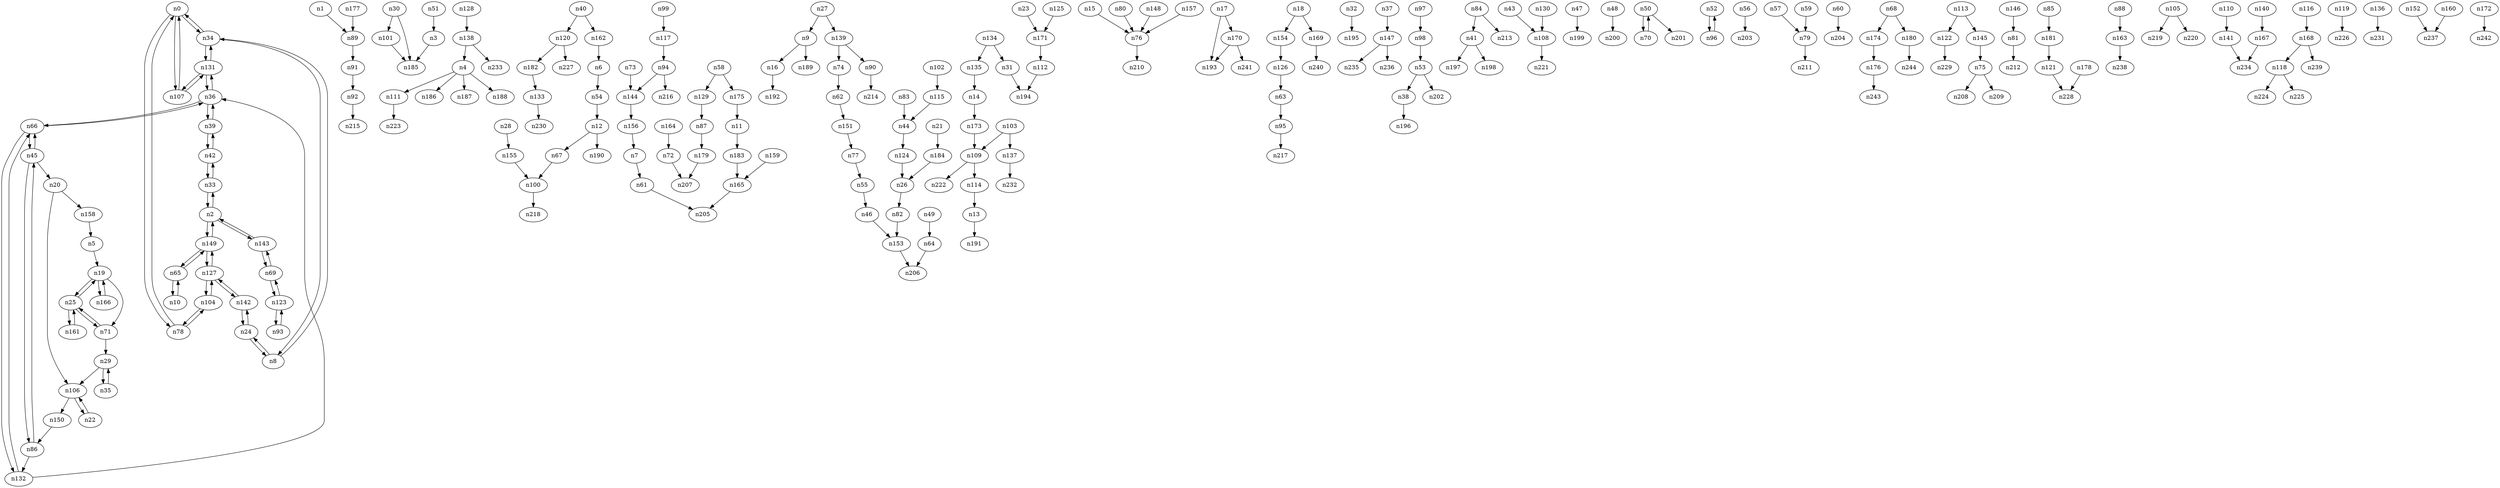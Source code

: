 digraph mapgraph {
n0[p="-73.9472582,-40.7632907"]
n1[p="-73.9321728,-40.866448"]
n2[p="-73.9433364,-40.7688922"]
n3[p="-73.9986967,-40.7587243"]
n4[p="-74.0079955,-40.7210482"]
n5[p="-73.9585072,-40.753391"]
n6[p="-73.9394398,-40.8489955"]
n7[p="-73.9394016,-40.8491037"]
n8[p="-73.9475962,-40.7642477"]
n9[p="-74.0026887,-40.7116064"]
n10[p="-73.9412967,-40.7702218"]
n11[p="-73.9426651,-40.8491068"]
n12[p="-73.9334055,-40.8469425"]
n13[p="-73.925418,-40.7990709"]
n14[p="-73.9196477,-40.7972244"]
n15[p="-74.0075527,-40.7238463"]
n16[p="-74.0018965,-40.710616"]
n17[p="-73.9970923,-40.7571205"]
n18[p="-73.9606523,-40.759608"]
n19[p="-73.957638,-40.754627"]
n20[p="-73.9542606,-40.7557805"]
n21[p="-74.0015698,-40.7096288"]
n22[p="-73.955414,-40.7561056"]
n23[p="-73.9211526,-40.7956415"]
n24[p="-73.94714,-40.764759"]
n25[p="-73.956962,-40.754992"]
n26[p="-74.0035104,-40.7109062"]
n27[p="-74.0021754,-40.7104199"]
n28[p="-73.9335085,-40.8468386"]
n29[p="-73.9562644,-40.7561709"]
n30[p="-73.9980915,-40.7590428"]
n31[p="-73.9215549,-40.7953775"]
n32[p="-73.9404015,-40.8321814"]
n33[p="-73.9452922,-40.7686673"]
n34[p="-73.9480613,-40.7637049"]
n35[p="-73.9558124,-40.7555212"]
n36[p="-73.9522133,-40.7603122"]
n37[p="-73.9731014,-40.7459293"]
n38[p="-73.930759,-40.8698239"]
n39[p="-73.94990626666666,-40.76309723333333"]
n40[p="-73.9440023,-40.8499374"]
n41[p="-73.9349901,-40.8066653"]
n42[p="-73.94759923333334,-40.765882266666665"]
n43[p="-73.9736421,-40.7463202"]
n44[p="-74.000776,-40.708919"]
n45[p="-73.953743,-40.7574135"]
n46[p="-74.0049274,-40.7119782"]
n47[p="-74.0024963,-40.7126277"]
n48[p="-73.9944483,-40.714435"]
n49[p="-74.0049167,-40.7124347"]
n50[p="-74.012544,-40.713179"]
n51[p="-73.9978758,-40.7581825"]
n52[p="-74.0019719,-40.7133247"]
n53[p="-73.9303228,-40.8706746"]
n54[p="-73.9358293,-40.8479606"]
n55[p="-74.0055448,-40.7120641"]
n56[p="-73.9803529,-40.730428"]
n57[p="-73.9964081,-40.7155913"]
n58[p="-73.9431426,-40.8464651"]
n59[p="-73.9960229,-40.7162508"]
n60[p="-74.0088311,-40.7060176"]
n61[p="-73.9413683,-40.8494869"]
n62[p="-74.003917,-40.7124422"]
n63[p="-73.9638824,-40.7612427"]
n64[p="-74.0045725,-40.7121422"]
n65[p="-73.941109,-40.7699739"]
n66[p="-73.952203,-40.7589389"]
n67[p="-73.9303832,-40.8458704"]
n68[p="-73.9341897,-40.81421"]
n69[p="-73.9444618,-40.7698521"]
n70[p="-74.0119007,-40.7128502"]
n71[p="-73.956752,-40.75563"]
n72[p="-73.9413388,-40.8495902"]
n73[p="-73.9323412,-40.8467477"]
n74[p="-74.00412,-40.7120613"]
n75[p="-73.9413595,-40.8490076"]
n76[p="-74.00711,-40.724384"]
n77[p="-74.0056907,-40.712125"]
n78[p="-73.9467577,-40.7638534"]
n79[p="-73.9957809,-40.7156169"]
n80[p="-74.007629,-40.723497"]
n81[p="-73.9618167,-40.7599605"]
n82[p="-74.0040266,-40.710971"]
n83[p="-73.9993442,-40.7085047"]
n84[p="-73.9343094,-40.8067566"]
n85[p="-74.0152242,-40.7098264"]
n86[p="-73.954822,-40.757844"]
n87[p="-73.9412429,-40.8496999"]
n88[p="-73.964005,-40.759649"]
n89[p="-73.9311725,-40.8681238"]
n90[p="-74.0041432,-40.7119668"]
n91[p="-73.9306985,-40.8689508"]
n92[p="-73.9279392,-40.87236075"]
n93[p="-73.94276,-40.770744"]
n94[p="-73.9303338,-40.8459906"]
n95[p="-73.9617949,-40.7599976"]
n96[p="-74.001257,-40.713496"]
n97[p="-73.9241617,-40.8764913"]
n98[p="-73.92724225,-40.87358295"]
n99[p="-73.9278094,-40.8453972"]
n100[p="-73.9298862,-40.8457535"]
n101[p="-73.9980805,-40.7586745"]
n102[p="-74.0000732,-40.7081485"]
n103[p="-73.9198762,-40.7978876"]
n104[p="-73.9457989,-40.7649862"]
n105[p="-73.9861972,-40.7177272"]
n106[p="-73.955574,-40.756484"]
n107[p="-73.9479808,-40.7624373"]
n108[p="-73.9730185,-40.7455913"]
n109[p="-73.9233857,-40.7984853"]
n110[p="-73.9312016,-40.8017545"]
n111[p="-74.0069241,-40.721223"]
n112[p="-73.9200597,-40.7963383"]
n113[p="-73.9440021,-40.8499148"]
n114[p="-73.9246431,-40.7993792"]
n115[p="-74.000365,-40.7085845"]
n116[p="-74.0150557,-40.7052297"]
n117[p="-73.9287034,-40.8456073"]
n118[p="-74.0141699,-40.7067071"]
n119[p="-74.0024892,-40.7115668"]
n120[p="-73.9420779,-40.8494445"]
n121[p="-74.0152859,-40.7071549"]
n122[p="-73.9414463,-40.8492934"]
n123[p="-73.9434621,-40.7706234"]
n124[p="-74.0024984,-40.7102417"]
n125[p="-73.9224494,-40.7976977"]
n126[p="-73.9631634,-40.7606734"]
n127[p="-73.9446202,-40.7668711"]
n128[p="-74.0077588,-40.7233857"]
n129[p="-73.94219275,-40.848082500000004"]
n130[p="-73.9744848,-40.7466699"]
n131[p="-73.949114,-40.762966"]
n132[p="-73.9532809,-40.7593858"]
n133[p="-73.9434649,-40.8477736"]
n134[p="-73.9235311,-40.7932043"]
n135[p="-73.9215894,-40.795214349999995"]
n136[p="-73.9331065,-40.8294313"]
n137[p="-73.921799,-40.7955037"]
n138[p="-74.0070264,-40.7216376"]
n139[p="-74.0036669,-40.711607"]
n140[p="-73.9291285,-40.7993169"]
n141[p="-73.9307002,-40.8024681"]
n142[p="-73.946102,-40.765917"]
n143[p="-73.9438317,-40.7693493"]
n144[p="-73.9333883,-40.8470918"]
n145[p="-73.9423255,-40.849568"]
n146[p="-73.9628591,-40.7599876"]
n147[p="-73.9739803,-40.7462252"]
n148[p="-74.006116,-40.723746"]
n149[p="-73.9428,-40.7687577"]
n150[p="-73.9553622,-40.7571253"]
n151[p="-74.0042085,-40.7118107"]
n152[p="-73.9842305,-40.7173169"]
n153[p="-74.0034084,-40.7111287"]
n154[p="-73.9617734,-40.7600748"]
n155[p="-73.9303843,-40.8458193"]
n156[p="-73.9357432,-40.8480631"]
n157[p="-74.0060141,-40.7244015"]
n158[p="-73.9574256,-40.7528454"]
n159[p="-73.9389728,-40.849252"]
n160[p="-73.9841983,-40.7173982"]
n161[p="-73.9568325,-40.7544926"]
n162[p="-73.9414056,-40.8493995"]
n163[p="-73.9636821,-40.7601311"]
n164[p="-73.9393565,-40.8492028"]
n165[p="-73.9421511,-40.849732"]
n166[p="-73.9572184,-40.7540862"]
n167[p="-73.929622,-40.801124"]
n168[p="-74.0145554,-40.7063021"]
n169[p="-73.961709,-40.7601358"]
n170[p="-73.9960389,-40.7567698"]
n171[p="-73.9215442,-40.7963806"]
n172[p="-73.9606698,-40.7595848"]
n173[p="-73.9206777,-40.7976768"]
n174[p="-73.9349979,-40.8135894"]
n175[p="-73.9430222,-40.8477447"]
n176[p="-73.9360711,-40.8120996"]
n177[p="-73.9309132,-40.8668062"]
n178[p="-74.015905,-40.706658"]
n179[p="-73.9422956,-40.8496973"]
n180[p="-73.9353726,-40.8144622"]
n181[p="-74.0154645,-40.7082628"]
n182[p="-73.9416446,-40.8487864"]
n183[p="-73.9412903,-40.850503"]
n184[p="-74.002261,-40.710164"]
n185[p="-73.998646,-40.758788"]
n186[p="-74.0065854,-40.7210516"]
n187[p="-74.0069624,-40.7204631"]
n188[p="-74.00847,-40.72061"]
n189[p="-74.0002454,-40.7090447"]
n190[p="-73.9325129,-40.8464815"]
n191[p="-73.9248491,-40.7997625"]
n192[p="-74.0008783,-40.7100338"]
n193[p="-73.9952445,-40.7570939"]
n194[p="-73.9197759,-40.7978098"]
n195[p="-73.9408792,-40.8323747"]
n196[p="-73.9327916,-40.8663173"]
n197[p="-73.9355687,-40.8069238"]
n198[p="-73.9335627,-40.8067631"]
n199[p="-74.0008561,-40.7129846"]
n200[p="-73.9950437,-40.7158669"]
n201[p="-74.012328,-40.713941"]
n202[p="-73.9311553,-40.8687924"]
n203[p="-73.9779342,-40.7295669"]
n204[p="-74.0090528,-40.7055418"]
n205[p="-73.944232,-40.8500714"]
n206[p="-74.0025863,-40.710538"]
n207[p="-73.9442378,-40.8500952"]
n208[p="-73.9410558,-40.8490094"]
n209[p="-73.9420228,-40.8483226"]
n210[p="-74.0069541,-40.7249712"]
n211[p="-73.994679,-40.7143578"]
n212[p="-73.9607386,-40.7594845"]
n213[p="-73.9346515,-40.8057352"]
n214[p="-74.0043777,-40.7128212"]
n215[p="-73.9251799,-40.8757707"]
n216[p="-73.9333025,-40.8472217"]
n217[p="-73.9607298,-40.759502"]
n218[p="-73.9287527,-40.8454871"]
n219[p="-73.9843592,-40.7171055"]
n220[p="-73.9843163,-40.7171787"]
n221[p="-73.9724435,-40.7456468"]
n222[p="-73.9241707,-40.7988557"]
n223[p="-74.0064344,-40.7218151"]
n224[p="-74.013518,-40.706943"]
n225[p="-74.013961,-40.707111"]
n226[p="-74.000873,-40.711697"]
n227[p="-73.9391561,-40.8487641"]
n228[p="-74.0151893,-40.7054713"]
n229[p="-73.9399675,-40.848994"]
n230[p="-73.9432846,-40.8461439"]
n231[p="-73.9328501,-40.828722"]
n232[p="-73.9248748,-40.7919912"]
n233[p="-74.008233,-40.721966"]
n234[p="-73.9297515,-40.8031006"]
n235[p="-73.9757414,-40.7470648"]
n236[p="-73.97679,-40.746036"]
n237[p="-73.9857278,-40.7178395"]
n238[p="-73.960714,-40.7595222"]
n239[p="-74.0153559,-40.7073141"]
n240[p="-73.9628992,-40.7606527"]
n241[p="-73.9964943,-40.7554018"]
n242[p="-73.9622034,-40.7618045"]
n243[p="-73.9348884,-40.8135574"]
n244[p="-73.936224,-40.81467"]
n0 -> n107[d=0.112732,s=64.37376]
n0 -> n34[d=0.081829,s=64.37376]
n0 -> n78[d=0.075444,s=64.37376]
n1 -> n89[d=0.138513,s=58.76719387279627]
n2 -> n33[d=0.21137299999999998,s=64.37376]
n2 -> n143[d=0.063003,s=64.37376]
n2 -> n149[d=0.048913,s=64.37376]
n3 -> n185[d=0.047104,s=24.262092848289274]
n4 -> n186[d=0.09945999999999999,s=15.55277912795591]
n4 -> n187[d=0.08925100000000001,s=108.00012100718313]
n4 -> n111[d=0.074964,s=38.623750756127826]
n4 -> n188[d=0.076142,s=20.519826349465006]
n5 -> n19[d=0.16171000000000002,s=64.37376]
n6 -> n54[d=0.327073,s=33.86719962446537]
n7 -> n61[d=0.14096,s=31.6628518413071]
n8 -> n24[d=0.068619,s=64.37376]
n8 -> n34[d=0.071994,s=64.37376]
n9 -> n189[d=0.35719999999999996,s=24.101841300305882]
n9 -> n16[d=0.129402,s=21.653469993667017]
n10 -> n65[d=0.28810199999999997,s=64.37376]
n11 -> n183[d=0.225516,s=58.524287497594955]
n12 -> n67[d=0.281698,s=33.4884043292151]
n12 -> n190[d=0.090911,s=21.194858402875184]
n13 -> n191[d=0.095832,s=37.87555784885795]
n14 -> n173[d=0.106893,s=46.876898057631514]
n15 -> n76[d=0.07095,s=13.616892661757053]
n16 -> n192[d=0.084066,s=20.428876848412123]
n17 -> n170[d=0.097303,s=108.00011099360862]
n17 -> n193[d=0.17868799999999999,s=37.19702859332207]
n18 -> n154[d=0.107751,s=32.17594996557645]
n18 -> n169[d=0.10670199999999999,s=33.02117383472865]
n19 -> n71[d=0.102299,s=64.37376]
n19 -> n25[d=0.044151,s=64.37376]
n19 -> n166[d=0.072852,s=64.37376]
n20 -> n106[d=0.135505,s=64.37376]
n20 -> n158[d=0.42668599999999995,s=64.37376]
n21 -> n184[d=0.083282,s=15.698939144822964]
n22 -> n106[d=0.050353999999999996,s=64.37376]
n23 -> n171[d=0.109595,s=16.840662628539494]
n24 -> n8[d=0.068619,s=64.37376]
n24 -> n142[d=0.250546,s=64.37376]
n25 -> n71[d=0.078816,s=64.37376]
n25 -> n19[d=0.044151,s=64.37376]
n25 -> n161[d=0.056606000000000004,s=64.37376]
n26 -> n82[d=0.044101,s=15.698961732423614]
n27 -> n9[d=0.20663499999999999,s=13.947845065193668]
n27 -> n139[d=0.148904,s=22.60650123985763]
n28 -> n155[d=0.289808,s=24.0237344845117]
n29 -> n35[d=0.084393,s=64.37376]
n29 -> n106[d=0.064139,s=64.37376]
n30 -> n185[d=0.088928,s=47.414725442562585]
n30 -> n101[d=0.046786,s=10.695520220404056]
n31 -> n194[d=0.31014800000000003,s=22.606546290934567]
n32 -> n195[d=0.045577,s=64.37376]
n33 -> n2[d=0.21137299999999998,s=64.37376]
n33 -> n42[d=0.3723626666666667,s=64.37376]
n34 -> n0[d=0.081829,s=64.37376]
n34 -> n131[d=0.120878,s=64.37376]
n34 -> n8[d=0.071994,s=64.37376]
n35 -> n29[d=0.084393,s=64.37376]
n36 -> n39[d=0.3723626666666667,s=64.37376]
n36 -> n131[d=0.352509,s=64.37376]
n36 -> n66[d=0.169118,s=64.37376]
n37 -> n147[d=0.081107,s=22.606472592133787]
n38 -> n196[d=0.426017,s=23.099587721637736]
n39 -> n42[d=0.3723626666666667,s=64.37376]
n39 -> n36[d=0.3723626666666667,s=64.37376]
n40 -> n120[d=0.171571,s=51.63718068877985]
n40 -> n162[d=0.22645300000000002,s=37.562856521030945]
n41 -> n197[d=0.056548,s=19.821342038702305]
n41 -> n198[d=0.26948300000000003,s=22.267973598376173]
n42 -> n33[d=0.3723626666666667,s=64.37376]
n42 -> n39[d=0.3723626666666667,s=64.37376]
n43 -> n108[d=0.050656999999999994,s=4.848333067474877]
n44 -> n124[d=0.206661,s=22.60655912050781]
n45 -> n66[d=0.189895,s=64.37376]
n45 -> n86[d=0.07632599999999999,s=64.37376]
n45 -> n20[d=0.255592,s=64.37376]
n46 -> n153[d=0.161559,s=6.583377100840337]
n47 -> n199[d=0.144083,s=64.37376]
n48 -> n200[d=0.158935,s=28.133170377844618]
n49 -> n64[d=0.043605,s=15.698977423306747]
n50 -> n70[d=0.065395,s=64.37376]
n50 -> n201[d=0.086664,s=64.37376]
n51 -> n3[d=0.048555999999999995,s=15.46353188233158]
n52 -> n96[d=0.0632,s=64.37376]
n53 -> n202[d=0.22074700000000003,s=27.274702502298144]
n53 -> n38[d=0.101456,s=26.12380148520916]
n54 -> n12[d=0.2332,s=30.04171037489447]
n55 -> n46[d=0.055,s=6.58336602850132]
n56 -> n203[d=0.375445,s=64.37376]
n57 -> n79[d=0.063505,s=25.860997416784592]
n58 -> n175[d=0.143187,s=39.874207635783385]
n58 -> n129[d=0.295481,s=30.890830013269373]
n59 -> n79[d=0.0598,s=15.698971778604244]
n60 -> n204[d=0.05611,s=64.37376]
n61 -> n205[d=0.249483,s=31.493066701826887]
n62 -> n151[d=0.124381,s=16.28511569115719]
n63 -> n95[d=0.197876,s=23.09761680879349]
n64 -> n206[d=0.213805,s=15.698991402959505]
n65 -> n149[d=0.20259,s=64.37376]
n65 -> n10[d=0.28810199999999997,s=64.37376]
n66 -> n132[d=0.103497,s=64.37376]
n66 -> n45[d=0.189895,s=64.37376]
n66 -> n36[d=0.169118,s=64.37376]
n67 -> n100[d=0.04378,s=27.571228907679476]
n68 -> n180[d=0.105599,s=17.60806560275898]
n68 -> n174[d=0.101341,s=17.862167097274458]
n69 -> n123[d=0.083883,s=64.37376]
n69 -> n143[d=0.08233700000000001,s=64.37376]
n70 -> n50[d=0.065395,s=64.37376]
n71 -> n25[d=0.078816,s=64.37376]
n71 -> n29[d=0.07282999999999999,s=64.37376]
n72 -> n207[d=0.250579,s=23.36600990256725]
n73 -> n144[d=0.096028,s=18.101753202378628]
n74 -> n62[d=0.051579,s=19.95324822813054]
n75 -> n208[d=0.229011,s=30.010340499960783]
n75 -> n209[d=0.096745,s=25.908692407018822]
n76 -> n210[d=0.053196,s=7.513765679377571]
n77 -> n55[d=0.045852,s=6.583385513673908]
n78 -> n0[d=0.075444,s=64.37376]
n78 -> n104[d=0.149622,s=64.37376]
n79 -> n211[d=0.16937100000000002,s=15.698974232219]
n80 -> n76[d=0.102272,s=5.000471282336148]
n81 -> n212[d=0.10510299999999999,s=67.37911691641959]
n82 -> n153[d=0.156685,s=15.69898219041973]
n83 -> n44[d=0.130663,s=28.496261264234114]
n84 -> n41[d=0.041790999999999995,s=19.4702890576444]
n84 -> n213[d=0.11983100000000001,s=34.304403836060885]
n85 -> n181[d=0.180622,s=22.085353965919555]
n86 -> n45[d=0.07632599999999999,s=64.37376]
n86 -> n132[d=0.218331,s=64.37376]
n87 -> n179[d=0.09241500000000001,s=32.364970330796275]
n88 -> n163[d=0.060111,s=11.244166168714765]
n89 -> n91[d=0.08720099999999999,s=46.33339827491543]
n90 -> n214[d=0.10713500000000001,s=41.5542298613049]
n91 -> n92[d=0.4487275,s=46.33341077467153]
n92 -> n215[d=0.4487275,s=46.33341077467153]
n93 -> n123[d=0.090276,s=64.37376]
n94 -> n144[d=0.27876,s=27.58035738277981]
n94 -> n216[d=0.278397,s=21.754493121578538]
n95 -> n217[d=0.105283,s=23.097663534315696]
n96 -> n52[d=0.0632,s=64.37376]
n97 -> n98[d=0.426695,s=35.860393966328054]
n98 -> n53[d=0.426695,s=35.860393966328054]
n99 -> n117[d=0.07874500000000001,s=20.978814338407833]
n100 -> n218[d=0.099841,s=23.35062161541373]
n101 -> n185[d=0.049366,s=26.436897300156417]
n102 -> n115[d=0.055265999999999996,s=21.664586858662346]
n103 -> n137[d=0.310659,s=39.32999608344848]
n103 -> n109[d=0.340746,s=16.368701278717644]
n104 -> n127[d=0.21854099999999999,s=64.37376]
n104 -> n78[d=0.149622,s=64.37376]
n105 -> n219[d=0.136633,s=15.698977719193538]
n105 -> n220[d=0.13694900000000002,s=33.19067958976794]
n106 -> n150[d=0.066565,s=64.37376]
n106 -> n22[d=0.050353999999999996,s=64.37376]
n107 -> n131[d=0.112093,s=64.37376]
n107 -> n0[d=0.112732,s=64.37376]
n108 -> n221[d=0.049047,s=32.55337860136173]
n109 -> n222[d=0.077863,s=46.8768688416025]
n109 -> n114[d=0.14622200000000002,s=37.87562328663631]
n110 -> n141[d=0.089874,s=25.99747695917334]
n111 -> n223[d=0.079998,s=26.007783612541182]
n112 -> n194[d=0.17474299999999998,s=19.70224027611176]
n113 -> n122[d=0.22654,s=66.0291582978225]
n113 -> n145[d=0.146198,s=35.11732515156941]
n114 -> n13[d=0.23758,s=37.87560613776765]
n115 -> n44[d=0.050829,s=22.6065191393471]
n116 -> n168[d=0.126488,s=41.647852929071206]
n117 -> n94[d=0.143613,s=21.43087403387287]
n118 -> n224[d=0.061355,s=19.490281419512115]
n118 -> n225[d=0.048240000000000005,s=16.848371259000118]
n119 -> n226[d=0.13699,s=64.37376]
n120 -> n182[d=0.09244799999999999,s=59.649941477987134]
n120 -> n227[d=0.2339,s=34.89994543450993]
n121 -> n228[d=0.213797,s=12.12854853425739]
n122 -> n229[d=0.12876300000000002,s=27.692402921876862]
n123 -> n93[d=0.051716,s=64.37376]
n123 -> n69[d=0.083883,s=64.37376]
n124 -> n26[d=0.113747,s=22.606476829820355]
n125 -> n171[d=0.13826,s=53.9084305300883]
n126 -> n63[d=0.085173,s=37.002378547456914]
n127 -> n104[d=0.21854099999999999,s=64.37376]
n127 -> n142[d=0.173737,s=64.37376]
n127 -> n149[d=0.243644,s=64.37376]
n128 -> n138[d=0.25755399999999995,s=108.00004193297015]
n129 -> n87[d=0.295481,s=30.890830013269373]
n130 -> n108[d=0.059208,s=32.55338158459421]
n131 -> n36[d=0.352509,s=64.37376]
n131 -> n34[d=0.120878,s=64.37376]
n131 -> n107[d=0.112093,s=64.37376]
n132 -> n66[d=0.103497,s=64.37376]
n132 -> n36[d=0.136736,s=64.37376]
n133 -> n230[d=0.18048599999999998,s=53.594018584485255]
n134 -> n135[d=0.285248,s=46.87691812573181]
n134 -> n31[d=0.293392,s=22.606534464860932]
n135 -> n14[d=0.285248,s=46.87691812573181]
n136 -> n231[d=0.081959,s=23.19781656897579]
n137 -> n232[d=0.46874,s=41.405243775268524]
n138 -> n4[d=0.12866999999999998,s=108.0]
n138 -> n233[d=0.109987,s=108.00009819351213]
n139 -> n74[d=0.063327,s=21.313578731205435]
n139 -> n90[d=0.056677,s=41.55425303555499]
n140 -> n167[d=0.205421,s=23.50130838435313]
n141 -> n234[d=0.10745,s=25.99754017380084]
n142 -> n24[d=0.250546,s=64.37376]
n142 -> n127[d=0.173737,s=64.37376]
n143 -> n69[d=0.08233700000000001,s=64.37376]
n143 -> n2[d=0.063003,s=64.37376]
n144 -> n156[d=0.225614,s=25.014033703409886]
n145 -> n75[d=0.114515,s=34.40815684018216]
n146 -> n81[d=0.165769,s=3.3593123402722274]
n147 -> n235[d=0.223434,s=27.65471929697895]
n147 -> n236[d=0.29645900000000003,s=22.60653803545443]
n148 -> n76[d=0.11995399999999999,s=15.734423505749639]
n149 -> n127[d=0.243644,s=64.37376]
n149 -> n2[d=0.048913,s=64.37376]
n149 -> n65[d=0.20259,s=64.37376]
n150 -> n86[d=0.091977,s=64.37376]
n151 -> n77[d=0.13566,s=11.934900325201179]
n152 -> n237[d=0.138927,s=27.170946396106714]
n153 -> n206[d=0.095476,s=15.698986023568102]
n154 -> n126[d=0.134727,s=37.00246420043181]
n155 -> n100[d=0.04253199999999999,s=24.113023423199213]
n156 -> n7[d=0.331233,s=28.10630046756477]
n157 -> n76[d=0.10456900000000001,s=19.69531175417187]
n158 -> n5[d=0.109493,s=64.37376]
n159 -> n165[d=0.245804,s=107.9999560625718]
n160 -> n237[d=0.137928,s=46.33336754784589]
n161 -> n25[d=0.056606000000000004,s=64.37376]
n162 -> n6[d=0.17134,s=37.19197004914769]
n163 -> n238[d=0.29983699999999996,s=32.17595507225641]
n164 -> n72[d=0.155481,s=22.460088928536535]
n165 -> n205[d=0.179384,s=51.49254001925551]
n166 -> n19[d=0.072852,s=64.37376]
n167 -> n234[d=0.233624,s=23.786469452851016]
n168 -> n118[d=0.057055,s=17.910561661561147]
n168 -> n239[d=0.14465,s=22.606566557701576]
n169 -> n240[d=0.115785,s=8.218291656233426]
n170 -> n241[d=0.171829,s=21.567440689720932]
n170 -> n193[d=0.094977,s=13.076810517801245]
n171 -> n112[d=0.118987,s=19.702190291333583]
n172 -> n242[d=0.346935,s=61.99480797962901]
n173 -> n109[d=0.24673599999999998,s=46.876793008454456]
n174 -> n176[d=0.188694,s=19.440022939296853]
n175 -> n11[d=0.154408,s=42.067781281240116]
n176 -> n243[d=0.180827,s=15.16509165207517]
n177 -> n89[d=0.14365199999999997,s=46.33354238715573]
n178 -> n228[d=0.226394,s=81.61920842171041]
n179 -> n207[d=0.169245,s=34.09190766483192]
n180 -> n244[d=0.07472799999999999,s=17.12387783376142]
n181 -> n121[d=0.141839,s=12.12854893149045]
n182 -> n133[d=0.203905,s=55.858628855150386]
n183 -> n165[d=0.172244,s=59.35794314154082]
n184 -> n26[d=0.136797,s=15.698981494764022]
}